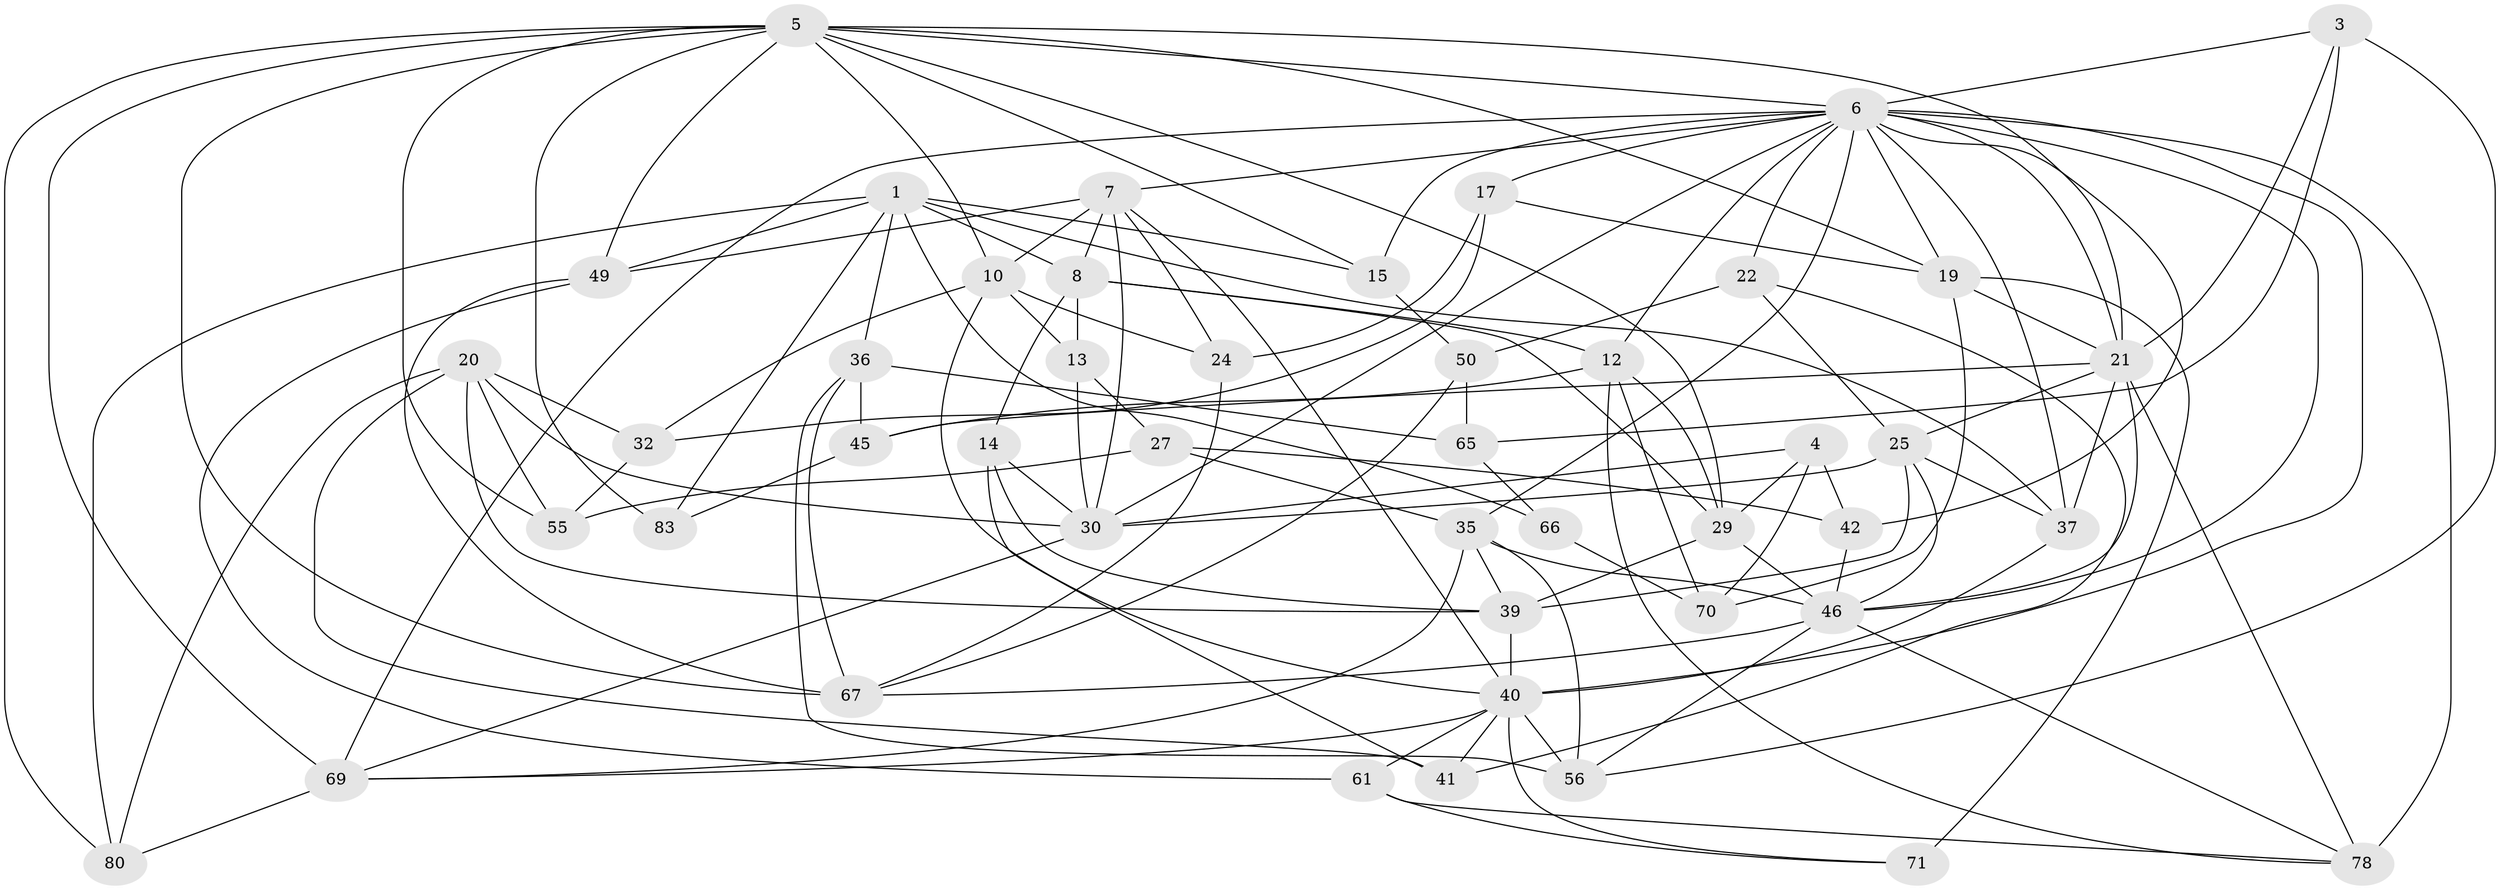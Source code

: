 // original degree distribution, {4: 1.0}
// Generated by graph-tools (version 1.1) at 2025/16/03/09/25 04:16:12]
// undirected, 46 vertices, 128 edges
graph export_dot {
graph [start="1"]
  node [color=gray90,style=filled];
  1 [super="+2+23"];
  3;
  4;
  5 [super="+77+9"];
  6 [super="+48+28+38+33"];
  7 [super="+18+11"];
  8 [super="+75"];
  10 [super="+87"];
  12 [super="+54"];
  13;
  14;
  15;
  17;
  19 [super="+44+60"];
  20 [super="+53"];
  21 [super="+90+64"];
  22;
  24;
  25 [super="+31"];
  27;
  29 [super="+58"];
  30 [super="+43"];
  32;
  35 [super="+76"];
  36 [super="+72"];
  37 [super="+59"];
  39 [super="+47"];
  40 [super="+51+86"];
  41;
  42;
  45;
  46 [super="+57+82"];
  49 [super="+79"];
  50;
  55;
  56 [super="+89"];
  61;
  65 [super="+68"];
  66;
  67 [super="+85"];
  69 [super="+92"];
  70;
  71;
  78 [super="+81"];
  80;
  83;
  1 -- 8;
  1 -- 83;
  1 -- 80;
  1 -- 36;
  1 -- 37;
  1 -- 66;
  1 -- 49;
  1 -- 15;
  3 -- 6;
  3 -- 56;
  3 -- 65;
  3 -- 21;
  4 -- 70;
  4 -- 42;
  4 -- 29;
  4 -- 30;
  5 -- 80;
  5 -- 67;
  5 -- 21;
  5 -- 83 [weight=2];
  5 -- 10;
  5 -- 15;
  5 -- 49;
  5 -- 19;
  5 -- 55;
  5 -- 29;
  5 -- 6 [weight=2];
  5 -- 69;
  6 -- 35;
  6 -- 37 [weight=2];
  6 -- 69;
  6 -- 42;
  6 -- 78 [weight=2];
  6 -- 17;
  6 -- 30;
  6 -- 22;
  6 -- 12;
  6 -- 19;
  6 -- 46;
  6 -- 15;
  6 -- 21;
  6 -- 40;
  6 -- 7;
  7 -- 10;
  7 -- 8;
  7 -- 24;
  7 -- 49 [weight=2];
  7 -- 30;
  7 -- 40;
  8 -- 29;
  8 -- 12;
  8 -- 13;
  8 -- 14;
  10 -- 24;
  10 -- 32;
  10 -- 40;
  10 -- 13;
  12 -- 29;
  12 -- 70;
  12 -- 45;
  12 -- 78;
  13 -- 27;
  13 -- 30;
  14 -- 41;
  14 -- 39;
  14 -- 30;
  15 -- 50;
  17 -- 32;
  17 -- 24;
  17 -- 19;
  19 -- 71 [weight=2];
  19 -- 21 [weight=2];
  19 -- 70;
  20 -- 41;
  20 -- 39;
  20 -- 32;
  20 -- 80;
  20 -- 55;
  20 -- 30;
  21 -- 78;
  21 -- 25;
  21 -- 45;
  21 -- 46;
  21 -- 37;
  22 -- 50;
  22 -- 41;
  22 -- 25;
  24 -- 67;
  25 -- 30;
  25 -- 37;
  25 -- 39;
  25 -- 46;
  27 -- 55;
  27 -- 42;
  27 -- 35;
  29 -- 46;
  29 -- 39;
  30 -- 69;
  32 -- 55;
  35 -- 69;
  35 -- 39;
  35 -- 56;
  35 -- 46;
  36 -- 65 [weight=2];
  36 -- 45;
  36 -- 56;
  36 -- 67;
  37 -- 40;
  39 -- 40;
  40 -- 69;
  40 -- 71;
  40 -- 41;
  40 -- 56;
  40 -- 61;
  42 -- 46;
  45 -- 83;
  46 -- 56 [weight=2];
  46 -- 67;
  46 -- 78;
  49 -- 67;
  49 -- 61;
  50 -- 65;
  50 -- 67;
  61 -- 71;
  61 -- 78;
  65 -- 66 [weight=2];
  66 -- 70;
  69 -- 80;
}

